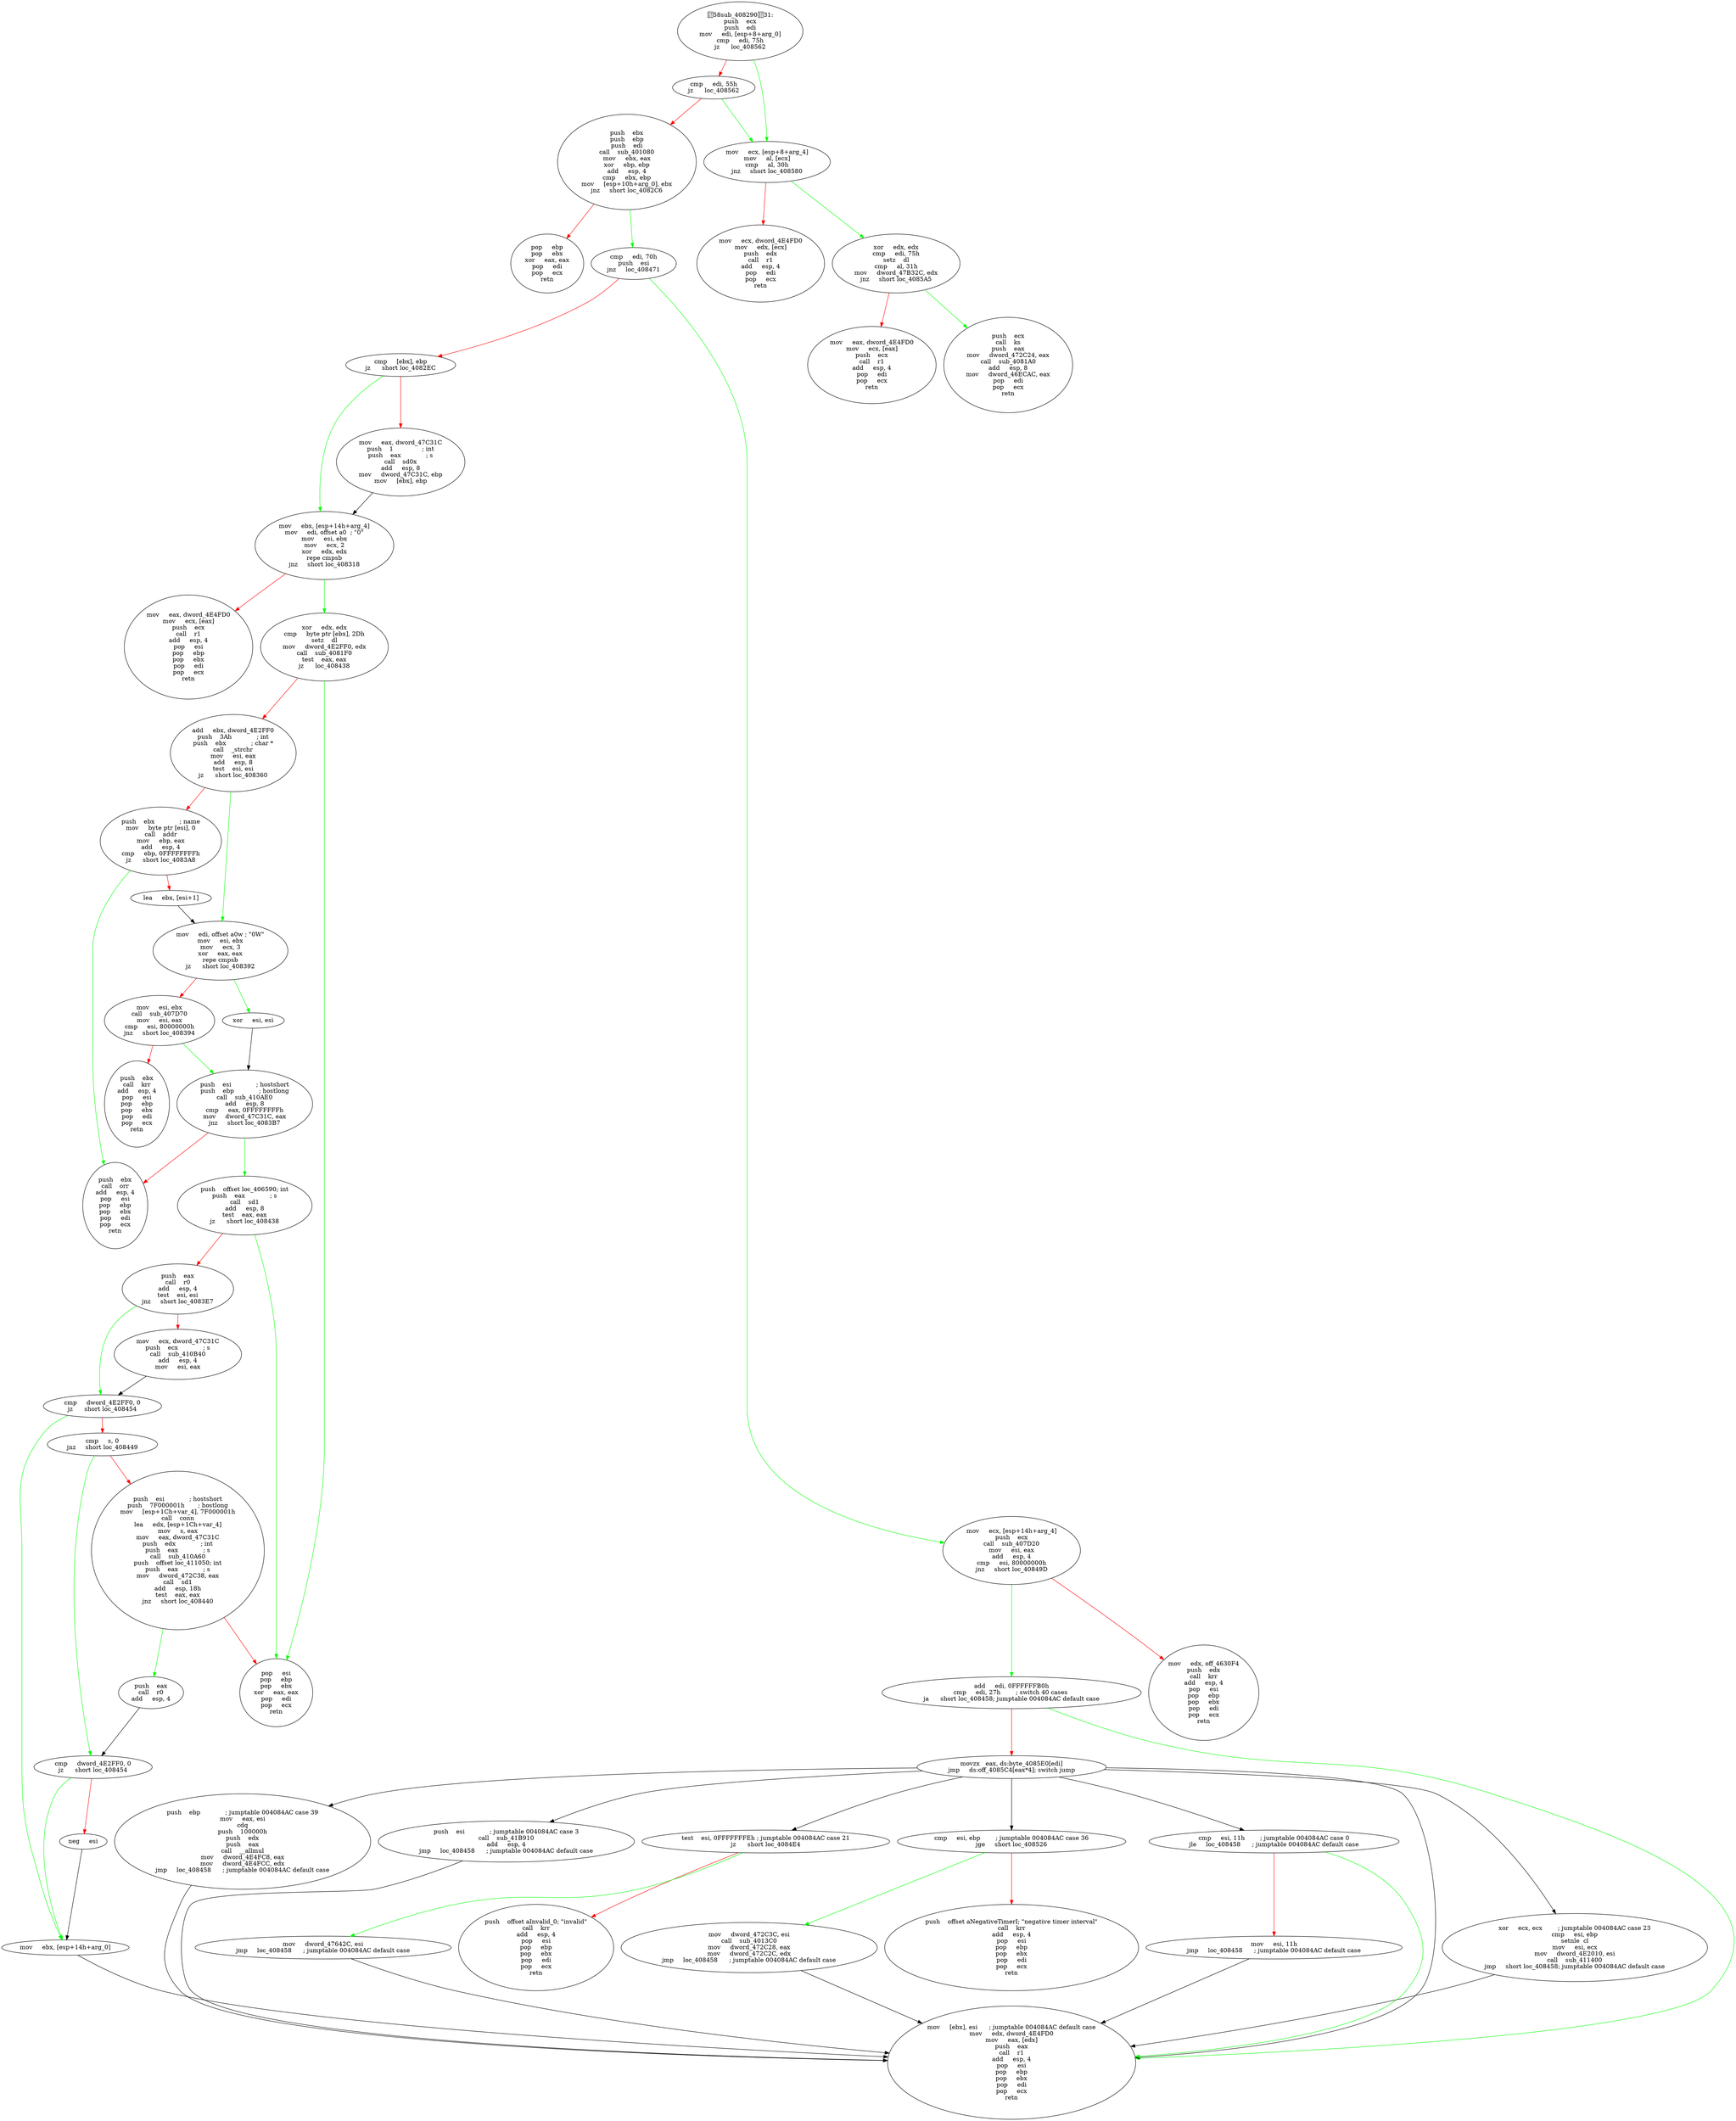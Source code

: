 digraph G{
Node0 [label = "58sub_40829031:
push    ecx
push    edi
mov     edi, [esp+8+arg_0]
cmp     edi, 75h
jz      loc_408562"]
Node1 [label = "cmp     edi, 55h
jz      loc_408562"]
Node2 [label = "push    ebx
push    ebp
push    edi
call    sub_401080
mov     ebx, eax
xor     ebp, ebp
add     esp, 4
cmp     ebx, ebp
mov     [esp+10h+arg_0], ebx
jnz     short loc_4082C6"]
Node3 [label = "pop     ebp
pop     ebx
xor     eax, eax
pop     edi
pop     ecx
retn"]
Node4 [label = "cmp     edi, 70h
push    esi
jnz     loc_408471"]
Node5 [label = "cmp     [ebx], ebp
jz      short loc_4082EC"]
Node6 [label = "mov     eax, dword_47C31C
push    1               ; int
push    eax             ; s
call    sd0x
add     esp, 8
mov     dword_47C31C, ebp
mov     [ebx], ebp"]
Node7 [label = "mov     ebx, [esp+14h+arg_4]
mov     edi, offset a0  ; \"0\"
mov     esi, ebx
mov     ecx, 2
xor     edx, edx
repe cmpsb
jnz     short loc_408318"]
Node8 [label = "mov     eax, dword_4E4FD0
mov     ecx, [eax]
push    ecx
call    r1
add     esp, 4
pop     esi
pop     ebp
pop     ebx
pop     edi
pop     ecx
retn"]
Node9 [label = "xor     edx, edx
cmp     byte ptr [ebx], 2Dh
setz    dl
mov     dword_4E2FF0, edx
call    sub_4081F0
test    eax, eax
jz      loc_408438"]
Node10 [label = "add     ebx, dword_4E2FF0
push    3Ah             ; int
push    ebx             ; char *
call    _strchr
mov     esi, eax
add     esp, 8
test    esi, esi
jz      short loc_408360"]
Node11 [label = "push    ebx             ; name
mov     byte ptr [esi], 0
call    addr
mov     ebp, eax
add     esp, 4
cmp     ebp, 0FFFFFFFFh
jz      short loc_4083A8"]
Node12 [label = "lea     ebx, [esi+1]"]
Node13 [label = "mov     edi, offset a0w ; \"0W\"
mov     esi, ebx
mov     ecx, 3
xor     eax, eax
repe cmpsb
jz      short loc_408392"]
Node14 [label = "mov     esi, ebx
call    sub_407D70
mov     esi, eax
cmp     esi, 80000000h
jnz     short loc_408394"]
Node15 [label = "push    ebx
call    krr
add     esp, 4
pop     esi
pop     ebp
pop     ebx
pop     edi
pop     ecx
retn"]
Node16 [label = "xor     esi, esi"]
Node17 [label = "push    esi             ; hostshort
push    ebp             ; hostlong
call    sub_410AE0
add     esp, 8
cmp     eax, 0FFFFFFFFh
mov     dword_47C31C, eax
jnz     short loc_4083B7"]
Node18 [label = "push    ebx
call    orr
add     esp, 4
pop     esi
pop     ebp
pop     ebx
pop     edi
pop     ecx
retn"]
Node19 [label = "push    offset loc_406590; int
push    eax             ; s
call    sd1
add     esp, 8
test    eax, eax
jz      short loc_408438"]
Node20 [label = "push    eax
call    r0
add     esp, 4
test    esi, esi
jnz     short loc_4083E7"]
Node21 [label = "mov     ecx, dword_47C31C
push    ecx             ; s
call    sub_410B40
add     esp, 4
mov     esi, eax"]
Node22 [label = "cmp     dword_4E2FF0, 0
jz      short loc_408454"]
Node23 [label = "cmp     s, 0
jnz     short loc_408449"]
Node24 [label = "push    esi             ; hostshort
push    7F000001h       ; hostlong
mov     [esp+1Ch+var_4], 7F000001h
call    conn
lea     edx, [esp+1Ch+var_4]
mov     s, eax
mov     eax, dword_47C31C
push    edx             ; int
push    eax             ; s
call    sub_410A60
push    offset loc_411050; int
push    eax             ; s
mov     dword_472C38, eax
call    sd1
add     esp, 18h
test    eax, eax
jnz     short loc_408440"]
Node25 [label = "pop     esi
pop     ebp
pop     ebx
xor     eax, eax
pop     edi
pop     ecx
retn"]
Node26 [label = "push    eax
call    r0
add     esp, 4"]
Node27 [label = "cmp     dword_4E2FF0, 0
jz      short loc_408454"]
Node28 [label = "neg     esi"]
Node29 [label = "mov     ebx, [esp+14h+arg_0]"]
Node30 [label = "mov     [ebx], esi      ; jumptable 004084AC default case
mov     edx, dword_4E4FD0
mov     eax, [edx]
push    eax
call    r1
add     esp, 4
pop     esi
pop     ebp
pop     ebx
pop     edi
pop     ecx
retn"]
Node31 [label = "mov     ecx, [esp+14h+arg_4]
push    ecx
call    sub_407D20
mov     esi, eax
add     esp, 4
cmp     esi, 80000000h
jnz     short loc_40849D"]
Node32 [label = "mov     edx, off_4630F4
push    edx
call    krr
add     esp, 4
pop     esi
pop     ebp
pop     ebx
pop     edi
pop     ecx
retn"]
Node33 [label = "add     edi, 0FFFFFFB0h
cmp     edi, 27h        ; switch 40 cases 
ja      short loc_408458; jumptable 004084AC default case"]
Node34 [label = "movzx   eax, ds:byte_4085E0[edi]
jmp     ds:off_4085C4[eax*4]; switch jump"]
Node35 [label = "xor     ecx, ecx        ; jumptable 004084AC case 23
cmp     esi, ebp
setnle  cl
mov     esi, ecx
mov     dword_4E2010, esi
call    sub_411400
jmp     short loc_408458; jumptable 004084AC default case"]
Node36 [label = "test    esi, 0FFFFFFFEh ; jumptable 004084AC case 21
jz      short loc_4084E4"]
Node37 [label = "push    offset aInvalid_0; \"invalid\"
call    krr
add     esp, 4
pop     esi
pop     ebp
pop     ebx
pop     edi
pop     ecx
retn"]
Node38 [label = "mov     dword_47642C, esi
jmp     loc_408458      ; jumptable 004084AC default case"]
Node39 [label = "push    ebp             ; jumptable 004084AC case 39
mov     eax, esi
cdq
push    100000h
push    edx
push    eax
call    __allmul
mov     dword_4E4FC8, eax
mov     dword_4E4FCC, edx
jmp     loc_408458      ; jumptable 004084AC default case"]
Node40 [label = "cmp     esi, ebp        ; jumptable 004084AC case 36
jge     short loc_408526"]
Node41 [label = "push    offset aNegativeTimerI; \"negative timer interval\"
call    krr
add     esp, 4
pop     esi
pop     ebp
pop     ebx
pop     edi
pop     ecx
retn"]
Node42 [label = "mov     dword_472C3C, esi
call    sub_4013C0
mov     dword_472C28, eax
mov     dword_472C2C, edx
jmp     loc_408458      ; jumptable 004084AC default case"]
Node43 [label = "push    esi             ; jumptable 004084AC case 3
call    sub_41B910
add     esp, 4
jmp     loc_408458      ; jumptable 004084AC default case"]
Node44 [label = "cmp     esi, 11h        ; jumptable 004084AC case 0
jle     loc_408458      ; jumptable 004084AC default case"]
Node45 [label = "mov     esi, 11h
jmp     loc_408458      ; jumptable 004084AC default case"]
Node46 [label = "mov     ecx, [esp+8+arg_4]
mov     al, [ecx]
cmp     al, 30h
jnz     short loc_408580"]
Node47 [label = "mov     ecx, dword_4E4FD0
mov     edx, [ecx]
push    edx
call    r1
add     esp, 4
pop     edi
pop     ecx
retn"]
Node48 [label = "xor     edx, edx
cmp     edi, 75h
setz    dl
cmp     al, 31h
mov     dword_47B32C, edx
jnz     short loc_4085A5"]
Node49 [label = "mov     eax, dword_4E4FD0
mov     ecx, [eax]
push    ecx
call    r1
add     esp, 4
pop     edi
pop     ecx
retn"]
Node50 [label = "push    ecx
call    ks
push    eax
mov     dword_472C24, eax
call    sub_4081A0
add     esp, 8
mov     dword_46ECAC, eax
pop     edi
pop     ecx
retn"]
Node0 -> Node1 [color = "red"]
Node0 -> Node46 [color = "green"]
Node1 -> Node2 [color = "red"]
Node1 -> Node46 [color = "green"]
Node2 -> Node3 [color = "red"]
Node2 -> Node4 [color = "green"]
Node4 -> Node5 [color = "red"]
Node4 -> Node31 [color = "green"]
Node5 -> Node6 [color = "red"]
Node5 -> Node7 [color = "green"]
Node6 -> Node7 [color = "black"]
Node7 -> Node8 [color = "red"]
Node7 -> Node9 [color = "green"]
Node9 -> Node10 [color = "red"]
Node9 -> Node25 [color = "green"]
Node10 -> Node11 [color = "red"]
Node10 -> Node13 [color = "green"]
Node11 -> Node12 [color = "red"]
Node11 -> Node18 [color = "green"]
Node12 -> Node13 [color = "black"]
Node13 -> Node14 [color = "red"]
Node13 -> Node16 [color = "green"]
Node14 -> Node15 [color = "red"]
Node14 -> Node17 [color = "green"]
Node16 -> Node17 [color = "black"]
Node17 -> Node18 [color = "red"]
Node17 -> Node19 [color = "green"]
Node19 -> Node20 [color = "red"]
Node19 -> Node25 [color = "green"]
Node20 -> Node21 [color = "red"]
Node20 -> Node22 [color = "green"]
Node21 -> Node22 [color = "black"]
Node22 -> Node23 [color = "red"]
Node22 -> Node29 [color = "green"]
Node23 -> Node24 [color = "red"]
Node23 -> Node27 [color = "green"]
Node24 -> Node25 [color = "red"]
Node24 -> Node26 [color = "green"]
Node26 -> Node27 [color = "black"]
Node27 -> Node28 [color = "red"]
Node27 -> Node29 [color = "green"]
Node28 -> Node29 [color = "black"]
Node29 -> Node30 [color = "black"]
Node31 -> Node32 [color = "red"]
Node31 -> Node33 [color = "green"]
Node33 -> Node30 [color = "green"]
Node33 -> Node34 [color = "red"]
Node34 -> Node30 [color = "black"]
Node34 -> Node35 [color = "black"]
Node34 -> Node36 [color = "black"]
Node34 -> Node39 [color = "black"]
Node34 -> Node40 [color = "black"]
Node34 -> Node43 [color = "black"]
Node34 -> Node44 [color = "black"]
Node35 -> Node30 [color = "black"]
Node36 -> Node37 [color = "red"]
Node36 -> Node38 [color = "green"]
Node38 -> Node30 [color = "black"]
Node39 -> Node30 [color = "black"]
Node40 -> Node41 [color = "red"]
Node40 -> Node42 [color = "green"]
Node42 -> Node30 [color = "black"]
Node43 -> Node30 [color = "black"]
Node44 -> Node30 [color = "green"]
Node44 -> Node45 [color = "red"]
Node45 -> Node30 [color = "black"]
Node46 -> Node47 [color = "red"]
Node46 -> Node48 [color = "green"]
Node48 -> Node49 [color = "red"]
Node48 -> Node50 [color = "green"]
}